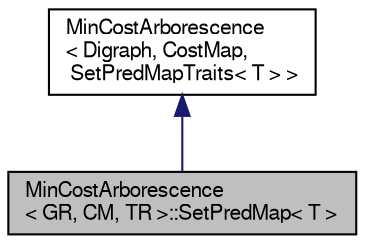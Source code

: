 digraph "MinCostArborescence&lt; GR, CM, TR &gt;::SetPredMap&lt; T &gt;"
{
 // LATEX_PDF_SIZE
  edge [fontname="FreeSans",fontsize="10",labelfontname="FreeSans",labelfontsize="10"];
  node [fontname="FreeSans",fontsize="10",shape=record];
  Node0 [label="MinCostArborescence\l\< GR, CM, TR \>::SetPredMap\< T \>",height=0.2,width=0.4,color="black", fillcolor="grey75", style="filled", fontcolor="black",tooltip="Named parameter for setting PredMap type"];
  Node1 -> Node0 [dir="back",color="midnightblue",fontsize="10",style="solid",fontname="FreeSans"];
  Node1 [label="MinCostArborescence\l\< Digraph, CostMap,\l SetPredMapTraits\< T \> \>",height=0.2,width=0.4,color="black", fillcolor="white", style="filled",URL="$a03541.html",tooltip=" "];
}
